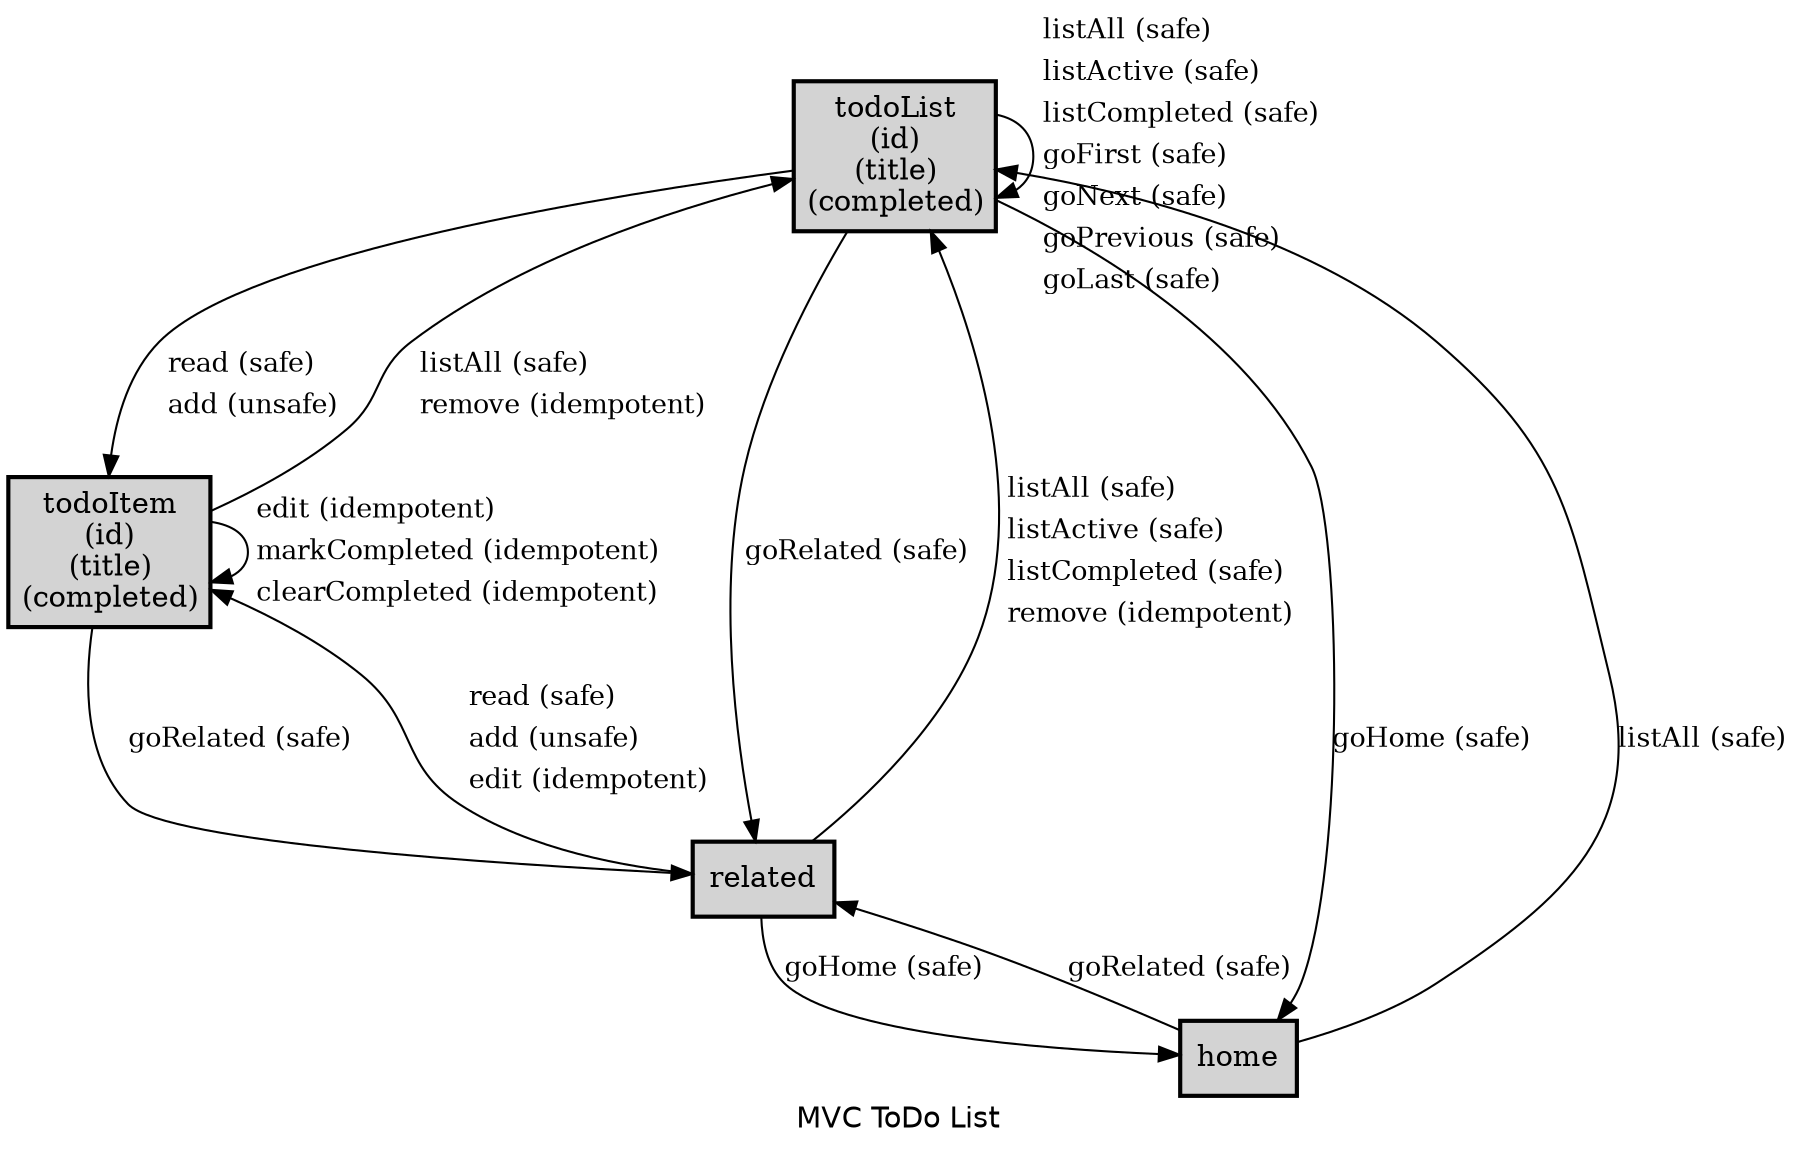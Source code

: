 digraph application_state_diagram {
  graph [
    labelloc="b";
    fontname="Helvetica"
    label="MVC ToDo List";
    URL="index.html" target="_parent"
  ];
  node [shape = box, style = "bold,filled" fillcolor="lightgray"];

    todoList [margin=0.02, label=<<table cellspacing="0" cellpadding="5" border="0"><tr><td>todoList<br />(id)<br />(title)<br />(completed)<br /></td></tr></table>>,shape=box URL="docs/semantic.todoList.html" target="_parent"]
    todoItem [margin=0.02, label=<<table cellspacing="0" cellpadding="5" border="0"><tr><td>todoItem<br />(id)<br />(title)<br />(completed)<br /></td></tr></table>>,shape=box URL="docs/semantic.todoItem.html" target="_parent"]

    home -> todoList [label = "listAll (safe)" URL="docs/safe.listAll.html" target="_parent" fontsize=13];
    home -> related [label = "goRelated (safe)" URL="docs/safe.goRelated.html" target="_parent" fontsize=13];
    related -> home [label = "goHome (safe)" URL="docs/safe.goHome.html" target="_parent" fontsize=13];
    related -> todoList [label=<<table  border="0"><tr><td align="left" href="docs/safe.listAll.html">listAll (safe)</td></tr><tr><td align="left" href="docs/safe.listActive.html">listActive (safe)</td></tr><tr><td align="left" href="docs/safe.listCompleted.html">listCompleted (safe)</td></tr><tr><td align="left" href="docs/idempotent.remove.html">remove (idempotent)</td></tr></table>> fontsize=13];
    related -> todoItem [label=<<table  border="0"><tr><td align="left" href="docs/safe.read.html">read (safe)</td></tr><tr><td align="left" href="docs/unsafe.add.html">add (unsafe)</td></tr><tr><td align="left" href="docs/idempotent.edit.html">edit (idempotent)</td></tr></table>> fontsize=13];
    todoList -> todoItem [label=<<table  border="0"><tr><td align="left" href="docs/safe.read.html">read (safe)</td></tr><tr><td align="left" href="docs/unsafe.add.html">add (unsafe)</td></tr></table>> fontsize=13];
    todoList -> todoList [label=<<table  border="0"><tr><td align="left" href="docs/safe.listAll.html">listAll (safe)</td></tr><tr><td align="left" href="docs/safe.listActive.html">listActive (safe)</td></tr><tr><td align="left" href="docs/safe.listCompleted.html">listCompleted (safe)</td></tr><tr><td align="left" href="docs/safe.goFirst.html">goFirst (safe)</td></tr><tr><td align="left" href="docs/safe.goNext.html">goNext (safe)</td></tr><tr><td align="left" href="docs/safe.goPrevious.html">goPrevious (safe)</td></tr><tr><td align="left" href="docs/safe.goLast.html">goLast (safe)</td></tr></table>> fontsize=13];
    todoList -> home [label = "goHome (safe)" URL="docs/safe.goHome.html" target="_parent" fontsize=13];
    todoList -> related [label = "goRelated (safe)" URL="docs/safe.goRelated.html" target="_parent" fontsize=13];
    todoItem -> todoList [label=<<table  border="0"><tr><td align="left" href="docs/safe.listAll.html">listAll (safe)</td></tr><tr><td align="left" href="docs/idempotent.remove.html">remove (idempotent)</td></tr></table>> fontsize=13];
    todoItem -> todoItem [label=<<table  border="0"><tr><td align="left" href="docs/idempotent.edit.html">edit (idempotent)</td></tr><tr><td align="left" href="docs/idempotent.markCompleted.html">markCompleted (idempotent)</td></tr><tr><td align="left" href="docs/idempotent.clearCompleted.html">clearCompleted (idempotent)</td></tr></table>> fontsize=13];
    todoItem -> related [label = "goRelated (safe)" URL="docs/safe.goRelated.html" target="_parent" fontsize=13];

    home [URL="docs/semantic.home.html" target="_parent"]
    related [URL="docs/semantic.related.html" target="_parent"]

}